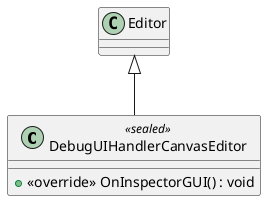 @startuml
class DebugUIHandlerCanvasEditor <<sealed>> {
    + <<override>> OnInspectorGUI() : void
}
Editor <|-- DebugUIHandlerCanvasEditor
@enduml
